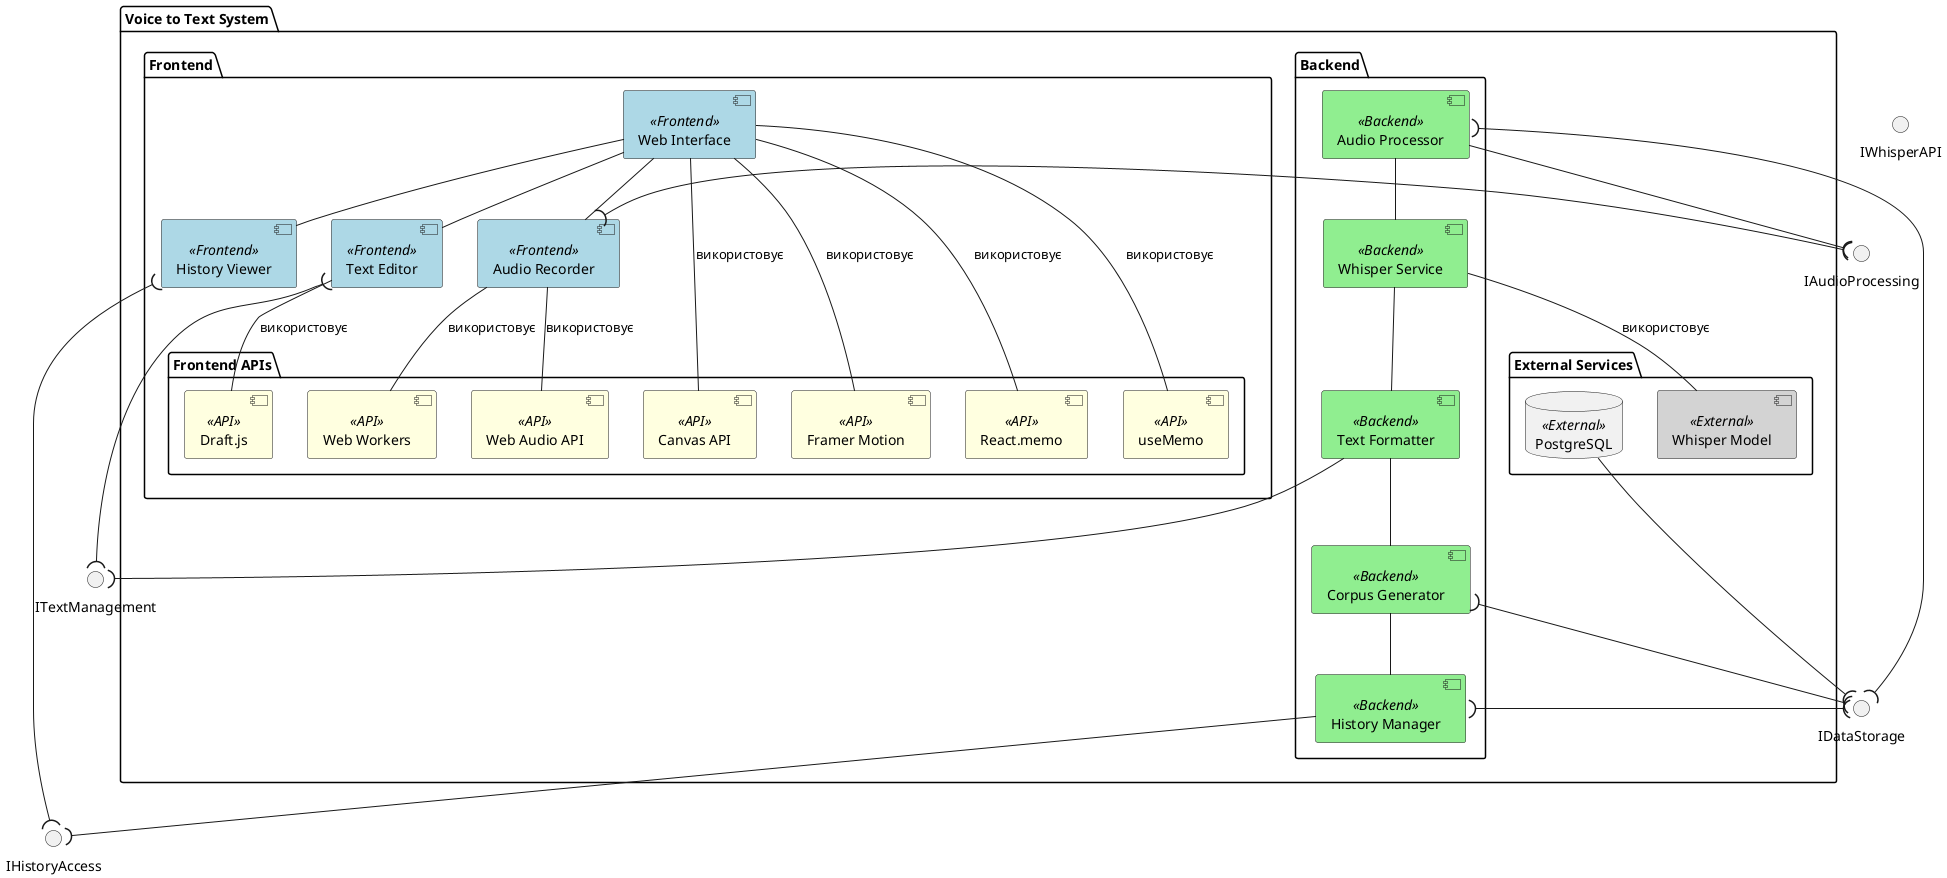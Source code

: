 @startuml
skinparam componentStyle uml2
skinparam component {
    BackgroundColor<<Frontend>> LightBlue
    BackgroundColor<<Backend>> LightGreen
    BackgroundColor<<External>> LightGray
    BackgroundColor<<API>> LightYellow
}

package "Voice to Text System" {
    package "Frontend" {
        [Web Interface]<<Frontend>> as UI
        [Audio Recorder]<<Frontend>> as AR
        [Text Editor]<<Frontend>> as TE
        [History Viewer]<<Frontend>> as HV
        
        package "Frontend APIs" {
            [Web Audio API]<<API>> as WAA
            [Canvas API]<<API>> as CA
            [Draft.js]<<API>> as DJ
            [Framer Motion]<<API>> as FM
            [Web Workers]<<API>> as WW
            [React.memo]<<API>> as RM
            [useMemo]<<API>> as UM
        }
    }

    package "Backend" {
        [Audio Processor]<<Backend>> as AP
        [Whisper Service]<<Backend>> as WS
        [Text Formatter]<<Backend>> as TF
        [Corpus Generator]<<Backend>> as CG
        [History Manager]<<Backend>> as HM
    }

    package "External Services" {
        [Whisper Model]<<External>> as WM
        database "PostgreSQL"<<External>> as DB
    }
}

' Інтерфейси
interface "IAudioProcessing" as IAP
interface "ITextManagement" as ITM
interface "IHistoryAccess" as IHA
interface "IWhisperAPI" as IWA
interface "IDataStorage" as IDS

' Frontend to Backend
AR )-( IAP
AP --( IAP

TE )-( ITM
TF --( ITM

HV )-( IHA
HM --( IHA

' Backend взаємодії
AP -- WS
WS -- WM : "використовує"

WS -- TF
TF -- CG
CG -- HM

' Database взаємодії
AP )-( IDS
HM )-( IDS
CG )-( IDS
DB --( IDS

' UI взаємодії
UI -- AR
UI -- TE
UI -- HV

' Frontend API взаємодії
AR -- WAA : "використовує"
UI -- CA : "використовує"
TE -- DJ : "використовує"
UI -- FM : "використовує"
AR -- WW : "використовує"
UI -- RM : "використовує"
UI -- UM : "використовує"

@enduml  